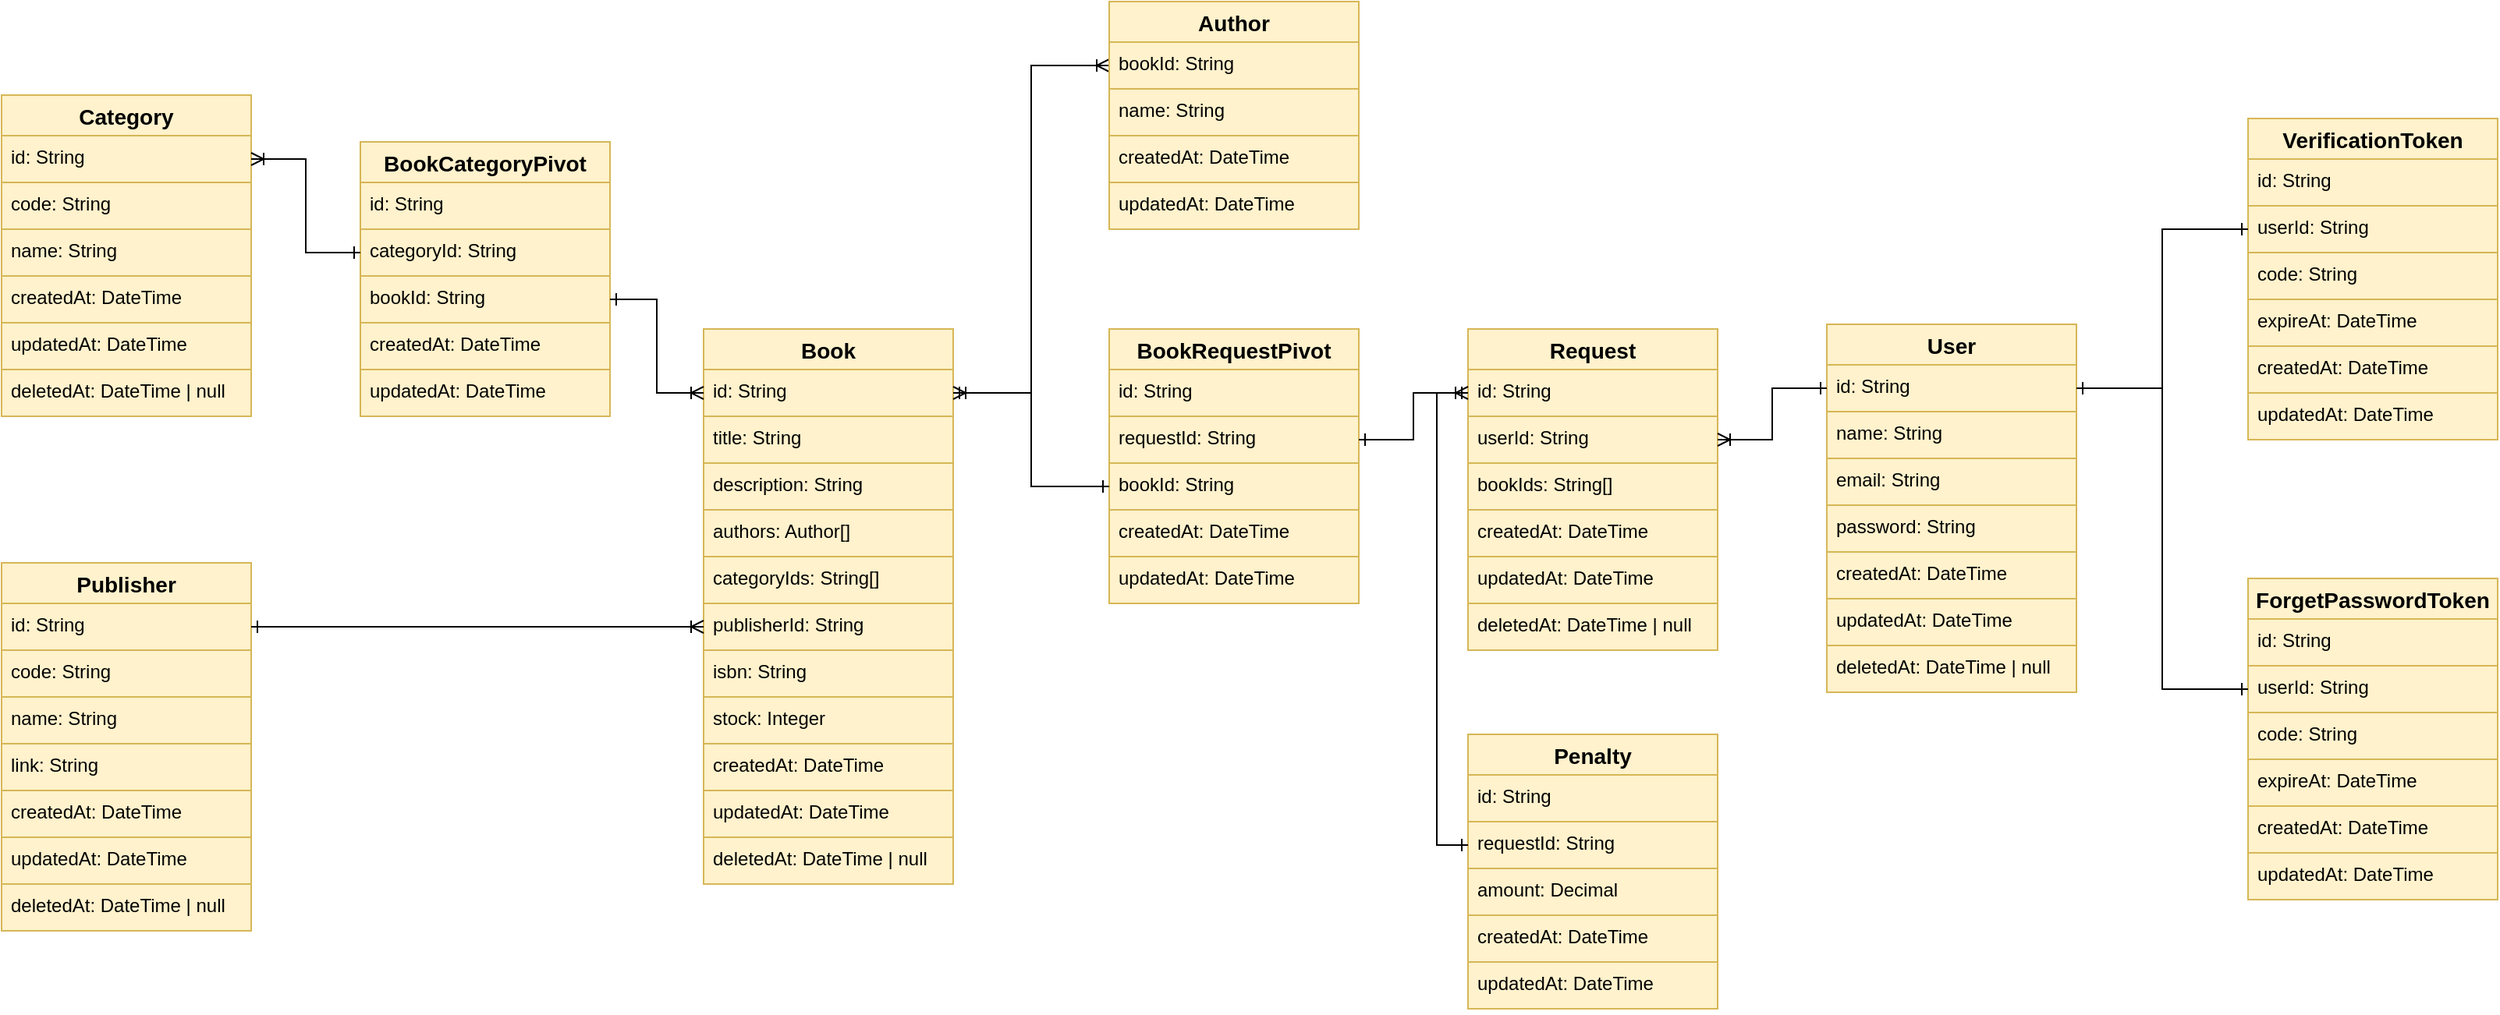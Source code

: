 <mxfile version="20.2.0" type="device"><diagram id="xw1zk2dWtOnj6Jnk1H4t" name="ERD"><mxGraphModel dx="2188" dy="307" grid="1" gridSize="10" guides="1" tooltips="1" connect="1" arrows="1" fold="1" page="1" pageScale="1" pageWidth="1100" pageHeight="850" math="0" shadow="0"><root><mxCell id="0"/><mxCell id="1" parent="0"/><mxCell id="UwJmtFx5fNaE6pZ7WofX-2" value="Category" style="swimlane;fontStyle=1;childLayout=stackLayout;horizontal=1;startSize=26;horizontalStack=0;resizeParent=1;resizeParentMax=0;resizeLast=0;collapsible=1;marginBottom=0;align=center;fontSize=14;fillColor=#fff2cc;strokeColor=#d6b656;" vertex="1" parent="1"><mxGeometry x="310" y="1012" width="160" height="206" as="geometry"/></mxCell><mxCell id="UwJmtFx5fNaE6pZ7WofX-3" value="id: String" style="text;strokeColor=#d6b656;fillColor=#fff2cc;spacingLeft=4;spacingRight=4;overflow=hidden;rotatable=0;points=[[0,0.5],[1,0.5]];portConstraint=eastwest;fontSize=12;" vertex="1" parent="UwJmtFx5fNaE6pZ7WofX-2"><mxGeometry y="26" width="160" height="30" as="geometry"/></mxCell><mxCell id="UwJmtFx5fNaE6pZ7WofX-4" value="code: String" style="text;strokeColor=#d6b656;fillColor=#fff2cc;spacingLeft=4;spacingRight=4;overflow=hidden;rotatable=0;points=[[0,0.5],[1,0.5]];portConstraint=eastwest;fontSize=12;" vertex="1" parent="UwJmtFx5fNaE6pZ7WofX-2"><mxGeometry y="56" width="160" height="30" as="geometry"/></mxCell><mxCell id="UwJmtFx5fNaE6pZ7WofX-5" value="name: String" style="text;strokeColor=#d6b656;fillColor=#fff2cc;spacingLeft=4;spacingRight=4;overflow=hidden;rotatable=0;points=[[0,0.5],[1,0.5]];portConstraint=eastwest;fontSize=12;" vertex="1" parent="UwJmtFx5fNaE6pZ7WofX-2"><mxGeometry y="86" width="160" height="30" as="geometry"/></mxCell><mxCell id="UwJmtFx5fNaE6pZ7WofX-21" value="createdAt: DateTime" style="text;strokeColor=#d6b656;fillColor=#fff2cc;spacingLeft=4;spacingRight=4;overflow=hidden;rotatable=0;points=[[0,0.5],[1,0.5]];portConstraint=eastwest;fontSize=12;" vertex="1" parent="UwJmtFx5fNaE6pZ7WofX-2"><mxGeometry y="116" width="160" height="30" as="geometry"/></mxCell><mxCell id="UwJmtFx5fNaE6pZ7WofX-22" value="updatedAt: DateTime" style="text;strokeColor=#d6b656;fillColor=#fff2cc;spacingLeft=4;spacingRight=4;overflow=hidden;rotatable=0;points=[[0,0.5],[1,0.5]];portConstraint=eastwest;fontSize=12;" vertex="1" parent="UwJmtFx5fNaE6pZ7WofX-2"><mxGeometry y="146" width="160" height="30" as="geometry"/></mxCell><mxCell id="UwJmtFx5fNaE6pZ7WofX-23" value="deletedAt: DateTime | null" style="text;strokeColor=#d6b656;fillColor=#fff2cc;spacingLeft=4;spacingRight=4;overflow=hidden;rotatable=0;points=[[0,0.5],[1,0.5]];portConstraint=eastwest;fontSize=12;" vertex="1" parent="UwJmtFx5fNaE6pZ7WofX-2"><mxGeometry y="176" width="160" height="30" as="geometry"/></mxCell><mxCell id="UwJmtFx5fNaE6pZ7WofX-6" value="Publisher" style="swimlane;fontStyle=1;childLayout=stackLayout;horizontal=1;startSize=26;horizontalStack=0;resizeParent=1;resizeParentMax=0;resizeLast=0;collapsible=1;marginBottom=0;align=center;fontSize=14;fillColor=#fff2cc;strokeColor=#d6b656;" vertex="1" parent="1"><mxGeometry x="310" y="1312" width="160" height="236" as="geometry"/></mxCell><mxCell id="UwJmtFx5fNaE6pZ7WofX-7" value="id: String" style="text;strokeColor=#d6b656;fillColor=#fff2cc;spacingLeft=4;spacingRight=4;overflow=hidden;rotatable=0;points=[[0,0.5],[1,0.5]];portConstraint=eastwest;fontSize=12;" vertex="1" parent="UwJmtFx5fNaE6pZ7WofX-6"><mxGeometry y="26" width="160" height="30" as="geometry"/></mxCell><mxCell id="UwJmtFx5fNaE6pZ7WofX-8" value="code: String" style="text;strokeColor=#d6b656;fillColor=#fff2cc;spacingLeft=4;spacingRight=4;overflow=hidden;rotatable=0;points=[[0,0.5],[1,0.5]];portConstraint=eastwest;fontSize=12;" vertex="1" parent="UwJmtFx5fNaE6pZ7WofX-6"><mxGeometry y="56" width="160" height="30" as="geometry"/></mxCell><mxCell id="UwJmtFx5fNaE6pZ7WofX-9" value="name: String" style="text;strokeColor=#d6b656;fillColor=#fff2cc;spacingLeft=4;spacingRight=4;overflow=hidden;rotatable=0;points=[[0,0.5],[1,0.5]];portConstraint=eastwest;fontSize=12;" vertex="1" parent="UwJmtFx5fNaE6pZ7WofX-6"><mxGeometry y="86" width="160" height="30" as="geometry"/></mxCell><mxCell id="UwJmtFx5fNaE6pZ7WofX-10" value="link: String" style="text;strokeColor=#d6b656;fillColor=#fff2cc;spacingLeft=4;spacingRight=4;overflow=hidden;rotatable=0;points=[[0,0.5],[1,0.5]];portConstraint=eastwest;fontSize=12;" vertex="1" parent="UwJmtFx5fNaE6pZ7WofX-6"><mxGeometry y="116" width="160" height="30" as="geometry"/></mxCell><mxCell id="UwJmtFx5fNaE6pZ7WofX-24" value="createdAt: DateTime" style="text;strokeColor=#d6b656;fillColor=#fff2cc;spacingLeft=4;spacingRight=4;overflow=hidden;rotatable=0;points=[[0,0.5],[1,0.5]];portConstraint=eastwest;fontSize=12;" vertex="1" parent="UwJmtFx5fNaE6pZ7WofX-6"><mxGeometry y="146" width="160" height="30" as="geometry"/></mxCell><mxCell id="UwJmtFx5fNaE6pZ7WofX-25" value="updatedAt: DateTime" style="text;strokeColor=#d6b656;fillColor=#fff2cc;spacingLeft=4;spacingRight=4;overflow=hidden;rotatable=0;points=[[0,0.5],[1,0.5]];portConstraint=eastwest;fontSize=12;" vertex="1" parent="UwJmtFx5fNaE6pZ7WofX-6"><mxGeometry y="176" width="160" height="30" as="geometry"/></mxCell><mxCell id="UwJmtFx5fNaE6pZ7WofX-26" value="deletedAt: DateTime | null" style="text;strokeColor=#d6b656;fillColor=#fff2cc;spacingLeft=4;spacingRight=4;overflow=hidden;rotatable=0;points=[[0,0.5],[1,0.5]];portConstraint=eastwest;fontSize=12;" vertex="1" parent="UwJmtFx5fNaE6pZ7WofX-6"><mxGeometry y="206" width="160" height="30" as="geometry"/></mxCell><mxCell id="UwJmtFx5fNaE6pZ7WofX-30" style="edgeStyle=orthogonalEdgeStyle;rounded=0;orthogonalLoop=1;jettySize=auto;html=1;exitX=1;exitY=0.5;exitDx=0;exitDy=0;entryX=0;entryY=0.5;entryDx=0;entryDy=0;endArrow=ERoneToMany;endFill=0;startArrow=ERone;startFill=0;" edge="1" parent="1" source="UwJmtFx5fNaE6pZ7WofX-12" target="UwJmtFx5fNaE6pZ7WofX-17"><mxGeometry relative="1" as="geometry"/></mxCell><mxCell id="UwJmtFx5fNaE6pZ7WofX-11" value="Book" style="swimlane;fontStyle=1;childLayout=stackLayout;horizontal=1;startSize=26;horizontalStack=0;resizeParent=1;resizeParentMax=0;resizeLast=0;collapsible=1;marginBottom=0;align=center;fontSize=14;fillColor=#fff2cc;strokeColor=#d6b656;" vertex="1" parent="1"><mxGeometry x="760" y="1162" width="160" height="356" as="geometry"/></mxCell><mxCell id="UwJmtFx5fNaE6pZ7WofX-12" value="id: String" style="text;strokeColor=#d6b656;fillColor=#fff2cc;spacingLeft=4;spacingRight=4;overflow=hidden;rotatable=0;points=[[0,0.5],[1,0.5]];portConstraint=eastwest;fontSize=12;" vertex="1" parent="UwJmtFx5fNaE6pZ7WofX-11"><mxGeometry y="26" width="160" height="30" as="geometry"/></mxCell><mxCell id="UwJmtFx5fNaE6pZ7WofX-13" value="title: String" style="text;strokeColor=#d6b656;fillColor=#fff2cc;spacingLeft=4;spacingRight=4;overflow=hidden;rotatable=0;points=[[0,0.5],[1,0.5]];portConstraint=eastwest;fontSize=12;" vertex="1" parent="UwJmtFx5fNaE6pZ7WofX-11"><mxGeometry y="56" width="160" height="30" as="geometry"/></mxCell><mxCell id="UwJmtFx5fNaE6pZ7WofX-14" value="description: String" style="text;strokeColor=#d6b656;fillColor=#fff2cc;spacingLeft=4;spacingRight=4;overflow=hidden;rotatable=0;points=[[0,0.5],[1,0.5]];portConstraint=eastwest;fontSize=12;" vertex="1" parent="UwJmtFx5fNaE6pZ7WofX-11"><mxGeometry y="86" width="160" height="30" as="geometry"/></mxCell><mxCell id="UwJmtFx5fNaE6pZ7WofX-15" value="authors: Author[]" style="text;strokeColor=#d6b656;fillColor=#fff2cc;spacingLeft=4;spacingRight=4;overflow=hidden;rotatable=0;points=[[0,0.5],[1,0.5]];portConstraint=eastwest;fontSize=12;" vertex="1" parent="UwJmtFx5fNaE6pZ7WofX-11"><mxGeometry y="116" width="160" height="30" as="geometry"/></mxCell><mxCell id="UwJmtFx5fNaE6pZ7WofX-34" value="categoryIds: String[]" style="text;strokeColor=#d6b656;fillColor=#fff2cc;spacingLeft=4;spacingRight=4;overflow=hidden;rotatable=0;points=[[0,0.5],[1,0.5]];portConstraint=eastwest;fontSize=12;" vertex="1" parent="UwJmtFx5fNaE6pZ7WofX-11"><mxGeometry y="146" width="160" height="30" as="geometry"/></mxCell><mxCell id="UwJmtFx5fNaE6pZ7WofX-31" value="publisherId: String" style="text;strokeColor=#d6b656;fillColor=#fff2cc;spacingLeft=4;spacingRight=4;overflow=hidden;rotatable=0;points=[[0,0.5],[1,0.5]];portConstraint=eastwest;fontSize=12;" vertex="1" parent="UwJmtFx5fNaE6pZ7WofX-11"><mxGeometry y="176" width="160" height="30" as="geometry"/></mxCell><mxCell id="UwJmtFx5fNaE6pZ7WofX-66" value="isbn: String" style="text;strokeColor=#d6b656;fillColor=#fff2cc;spacingLeft=4;spacingRight=4;overflow=hidden;rotatable=0;points=[[0,0.5],[1,0.5]];portConstraint=eastwest;fontSize=12;" vertex="1" parent="UwJmtFx5fNaE6pZ7WofX-11"><mxGeometry y="206" width="160" height="30" as="geometry"/></mxCell><mxCell id="UwJmtFx5fNaE6pZ7WofX-67" value="stock: Integer" style="text;strokeColor=#d6b656;fillColor=#fff2cc;spacingLeft=4;spacingRight=4;overflow=hidden;rotatable=0;points=[[0,0.5],[1,0.5]];portConstraint=eastwest;fontSize=12;" vertex="1" parent="UwJmtFx5fNaE6pZ7WofX-11"><mxGeometry y="236" width="160" height="30" as="geometry"/></mxCell><mxCell id="UwJmtFx5fNaE6pZ7WofX-27" value="createdAt: DateTime" style="text;strokeColor=#d6b656;fillColor=#fff2cc;spacingLeft=4;spacingRight=4;overflow=hidden;rotatable=0;points=[[0,0.5],[1,0.5]];portConstraint=eastwest;fontSize=12;" vertex="1" parent="UwJmtFx5fNaE6pZ7WofX-11"><mxGeometry y="266" width="160" height="30" as="geometry"/></mxCell><mxCell id="UwJmtFx5fNaE6pZ7WofX-28" value="updatedAt: DateTime" style="text;strokeColor=#d6b656;fillColor=#fff2cc;spacingLeft=4;spacingRight=4;overflow=hidden;rotatable=0;points=[[0,0.5],[1,0.5]];portConstraint=eastwest;fontSize=12;" vertex="1" parent="UwJmtFx5fNaE6pZ7WofX-11"><mxGeometry y="296" width="160" height="30" as="geometry"/></mxCell><mxCell id="UwJmtFx5fNaE6pZ7WofX-29" value="deletedAt: DateTime | null" style="text;strokeColor=#d6b656;fillColor=#fff2cc;spacingLeft=4;spacingRight=4;overflow=hidden;rotatable=0;points=[[0,0.5],[1,0.5]];portConstraint=eastwest;fontSize=12;" vertex="1" parent="UwJmtFx5fNaE6pZ7WofX-11"><mxGeometry y="326" width="160" height="30" as="geometry"/></mxCell><mxCell id="UwJmtFx5fNaE6pZ7WofX-16" value="Author" style="swimlane;fontStyle=1;childLayout=stackLayout;horizontal=1;startSize=26;horizontalStack=0;resizeParent=1;resizeParentMax=0;resizeLast=0;collapsible=1;marginBottom=0;align=center;fontSize=14;fillColor=#fff2cc;strokeColor=#d6b656;" vertex="1" parent="1"><mxGeometry x="1020" y="952" width="160" height="146" as="geometry"/></mxCell><mxCell id="UwJmtFx5fNaE6pZ7WofX-17" value="bookId: String" style="text;strokeColor=#d6b656;fillColor=#fff2cc;spacingLeft=4;spacingRight=4;overflow=hidden;rotatable=0;points=[[0,0.5],[1,0.5]];portConstraint=eastwest;fontSize=12;" vertex="1" parent="UwJmtFx5fNaE6pZ7WofX-16"><mxGeometry y="26" width="160" height="30" as="geometry"/></mxCell><mxCell id="UwJmtFx5fNaE6pZ7WofX-18" value="name: String" style="text;strokeColor=#d6b656;fillColor=#fff2cc;spacingLeft=4;spacingRight=4;overflow=hidden;rotatable=0;points=[[0,0.5],[1,0.5]];portConstraint=eastwest;fontSize=12;" vertex="1" parent="UwJmtFx5fNaE6pZ7WofX-16"><mxGeometry y="56" width="160" height="30" as="geometry"/></mxCell><mxCell id="UwJmtFx5fNaE6pZ7WofX-48" value="createdAt: DateTime" style="text;strokeColor=#d6b656;fillColor=#fff2cc;spacingLeft=4;spacingRight=4;overflow=hidden;rotatable=0;points=[[0,0.5],[1,0.5]];portConstraint=eastwest;fontSize=12;" vertex="1" parent="UwJmtFx5fNaE6pZ7WofX-16"><mxGeometry y="86" width="160" height="30" as="geometry"/></mxCell><mxCell id="UwJmtFx5fNaE6pZ7WofX-49" value="updatedAt: DateTime" style="text;strokeColor=#d6b656;fillColor=#fff2cc;spacingLeft=4;spacingRight=4;overflow=hidden;rotatable=0;points=[[0,0.5],[1,0.5]];portConstraint=eastwest;fontSize=12;" vertex="1" parent="UwJmtFx5fNaE6pZ7WofX-16"><mxGeometry y="116" width="160" height="30" as="geometry"/></mxCell><mxCell id="UwJmtFx5fNaE6pZ7WofX-33" style="edgeStyle=orthogonalEdgeStyle;rounded=0;orthogonalLoop=1;jettySize=auto;html=1;exitX=1;exitY=0.5;exitDx=0;exitDy=0;entryX=0;entryY=0.5;entryDx=0;entryDy=0;endArrow=ERoneToMany;endFill=0;startArrow=ERone;startFill=0;" edge="1" parent="1" source="UwJmtFx5fNaE6pZ7WofX-7" target="UwJmtFx5fNaE6pZ7WofX-31"><mxGeometry relative="1" as="geometry"><mxPoint x="720" y="1216" as="sourcePoint"/><mxPoint x="780" y="1243" as="targetPoint"/></mxGeometry></mxCell><mxCell id="UwJmtFx5fNaE6pZ7WofX-35" value="BookCategoryPivot" style="swimlane;fontStyle=1;childLayout=stackLayout;horizontal=1;startSize=26;horizontalStack=0;resizeParent=1;resizeParentMax=0;resizeLast=0;collapsible=1;marginBottom=0;align=center;fontSize=14;fillColor=#fff2cc;strokeColor=#d6b656;" vertex="1" parent="1"><mxGeometry x="540" y="1042" width="160" height="176" as="geometry"/></mxCell><mxCell id="UwJmtFx5fNaE6pZ7WofX-75" value="id: String" style="text;strokeColor=#d6b656;fillColor=#fff2cc;spacingLeft=4;spacingRight=4;overflow=hidden;rotatable=0;points=[[0,0.5],[1,0.5]];portConstraint=eastwest;fontSize=12;" vertex="1" parent="UwJmtFx5fNaE6pZ7WofX-35"><mxGeometry y="26" width="160" height="30" as="geometry"/></mxCell><mxCell id="UwJmtFx5fNaE6pZ7WofX-36" value="categoryId: String" style="text;strokeColor=#d6b656;fillColor=#fff2cc;spacingLeft=4;spacingRight=4;overflow=hidden;rotatable=0;points=[[0,0.5],[1,0.5]];portConstraint=eastwest;fontSize=12;" vertex="1" parent="UwJmtFx5fNaE6pZ7WofX-35"><mxGeometry y="56" width="160" height="30" as="geometry"/></mxCell><mxCell id="UwJmtFx5fNaE6pZ7WofX-37" value="bookId: String" style="text;strokeColor=#d6b656;fillColor=#fff2cc;spacingLeft=4;spacingRight=4;overflow=hidden;rotatable=0;points=[[0,0.5],[1,0.5]];portConstraint=eastwest;fontSize=12;" vertex="1" parent="UwJmtFx5fNaE6pZ7WofX-35"><mxGeometry y="86" width="160" height="30" as="geometry"/></mxCell><mxCell id="UwJmtFx5fNaE6pZ7WofX-45" value="createdAt: DateTime" style="text;strokeColor=#d6b656;fillColor=#fff2cc;spacingLeft=4;spacingRight=4;overflow=hidden;rotatable=0;points=[[0,0.5],[1,0.5]];portConstraint=eastwest;fontSize=12;" vertex="1" parent="UwJmtFx5fNaE6pZ7WofX-35"><mxGeometry y="116" width="160" height="30" as="geometry"/></mxCell><mxCell id="UwJmtFx5fNaE6pZ7WofX-46" value="updatedAt: DateTime" style="text;strokeColor=#d6b656;fillColor=#fff2cc;spacingLeft=4;spacingRight=4;overflow=hidden;rotatable=0;points=[[0,0.5],[1,0.5]];portConstraint=eastwest;fontSize=12;" vertex="1" parent="UwJmtFx5fNaE6pZ7WofX-35"><mxGeometry y="146" width="160" height="30" as="geometry"/></mxCell><mxCell id="UwJmtFx5fNaE6pZ7WofX-43" style="edgeStyle=orthogonalEdgeStyle;rounded=0;orthogonalLoop=1;jettySize=auto;html=1;exitX=0;exitY=0.5;exitDx=0;exitDy=0;entryX=1;entryY=0.5;entryDx=0;entryDy=0;startArrow=ERone;startFill=0;endArrow=ERoneToMany;endFill=0;" edge="1" parent="1" source="UwJmtFx5fNaE6pZ7WofX-36" target="UwJmtFx5fNaE6pZ7WofX-3"><mxGeometry relative="1" as="geometry"/></mxCell><mxCell id="UwJmtFx5fNaE6pZ7WofX-44" style="edgeStyle=orthogonalEdgeStyle;rounded=0;orthogonalLoop=1;jettySize=auto;html=1;exitX=1;exitY=0.5;exitDx=0;exitDy=0;entryX=0;entryY=0.5;entryDx=0;entryDy=0;startArrow=ERone;startFill=0;endArrow=ERoneToMany;endFill=0;" edge="1" parent="1" source="UwJmtFx5fNaE6pZ7WofX-37" target="UwJmtFx5fNaE6pZ7WofX-12"><mxGeometry relative="1" as="geometry"/></mxCell><mxCell id="UwJmtFx5fNaE6pZ7WofX-50" value="User" style="swimlane;fontStyle=1;childLayout=stackLayout;horizontal=1;startSize=26;horizontalStack=0;resizeParent=1;resizeParentMax=0;resizeLast=0;collapsible=1;marginBottom=0;align=center;fontSize=14;fillColor=#fff2cc;strokeColor=#d6b656;" vertex="1" parent="1"><mxGeometry x="1480" y="1159" width="160" height="236" as="geometry"/></mxCell><mxCell id="UwJmtFx5fNaE6pZ7WofX-51" value="id: String" style="text;strokeColor=#d6b656;fillColor=#fff2cc;spacingLeft=4;spacingRight=4;overflow=hidden;rotatable=0;points=[[0,0.5],[1,0.5]];portConstraint=eastwest;fontSize=12;" vertex="1" parent="UwJmtFx5fNaE6pZ7WofX-50"><mxGeometry y="26" width="160" height="30" as="geometry"/></mxCell><mxCell id="UwJmtFx5fNaE6pZ7WofX-52" value="name: String" style="text;strokeColor=#d6b656;fillColor=#fff2cc;spacingLeft=4;spacingRight=4;overflow=hidden;rotatable=0;points=[[0,0.5],[1,0.5]];portConstraint=eastwest;fontSize=12;" vertex="1" parent="UwJmtFx5fNaE6pZ7WofX-50"><mxGeometry y="56" width="160" height="30" as="geometry"/></mxCell><mxCell id="UwJmtFx5fNaE6pZ7WofX-53" value="email: String" style="text;strokeColor=#d6b656;fillColor=#fff2cc;spacingLeft=4;spacingRight=4;overflow=hidden;rotatable=0;points=[[0,0.5],[1,0.5]];portConstraint=eastwest;fontSize=12;" vertex="1" parent="UwJmtFx5fNaE6pZ7WofX-50"><mxGeometry y="86" width="160" height="30" as="geometry"/></mxCell><mxCell id="UwJmtFx5fNaE6pZ7WofX-54" value="password: String" style="text;strokeColor=#d6b656;fillColor=#fff2cc;spacingLeft=4;spacingRight=4;overflow=hidden;rotatable=0;points=[[0,0.5],[1,0.5]];portConstraint=eastwest;fontSize=12;" vertex="1" parent="UwJmtFx5fNaE6pZ7WofX-50"><mxGeometry y="116" width="160" height="30" as="geometry"/></mxCell><mxCell id="UwJmtFx5fNaE6pZ7WofX-55" value="createdAt: DateTime" style="text;strokeColor=#d6b656;fillColor=#fff2cc;spacingLeft=4;spacingRight=4;overflow=hidden;rotatable=0;points=[[0,0.5],[1,0.5]];portConstraint=eastwest;fontSize=12;" vertex="1" parent="UwJmtFx5fNaE6pZ7WofX-50"><mxGeometry y="146" width="160" height="30" as="geometry"/></mxCell><mxCell id="UwJmtFx5fNaE6pZ7WofX-56" value="updatedAt: DateTime" style="text;strokeColor=#d6b656;fillColor=#fff2cc;spacingLeft=4;spacingRight=4;overflow=hidden;rotatable=0;points=[[0,0.5],[1,0.5]];portConstraint=eastwest;fontSize=12;" vertex="1" parent="UwJmtFx5fNaE6pZ7WofX-50"><mxGeometry y="176" width="160" height="30" as="geometry"/></mxCell><mxCell id="UwJmtFx5fNaE6pZ7WofX-57" value="deletedAt: DateTime | null" style="text;strokeColor=#d6b656;fillColor=#fff2cc;spacingLeft=4;spacingRight=4;overflow=hidden;rotatable=0;points=[[0,0.5],[1,0.5]];portConstraint=eastwest;fontSize=12;" vertex="1" parent="UwJmtFx5fNaE6pZ7WofX-50"><mxGeometry y="206" width="160" height="30" as="geometry"/></mxCell><mxCell id="UwJmtFx5fNaE6pZ7WofX-58" value="Request" style="swimlane;fontStyle=1;childLayout=stackLayout;horizontal=1;startSize=26;horizontalStack=0;resizeParent=1;resizeParentMax=0;resizeLast=0;collapsible=1;marginBottom=0;align=center;fontSize=14;fillColor=#fff2cc;strokeColor=#d6b656;" vertex="1" parent="1"><mxGeometry x="1250" y="1162" width="160" height="206" as="geometry"/></mxCell><mxCell id="UwJmtFx5fNaE6pZ7WofX-59" value="id: String" style="text;strokeColor=#d6b656;fillColor=#fff2cc;spacingLeft=4;spacingRight=4;overflow=hidden;rotatable=0;points=[[0,0.5],[1,0.5]];portConstraint=eastwest;fontSize=12;" vertex="1" parent="UwJmtFx5fNaE6pZ7WofX-58"><mxGeometry y="26" width="160" height="30" as="geometry"/></mxCell><mxCell id="UwJmtFx5fNaE6pZ7WofX-60" value="userId: String" style="text;strokeColor=#d6b656;fillColor=#fff2cc;spacingLeft=4;spacingRight=4;overflow=hidden;rotatable=0;points=[[0,0.5],[1,0.5]];portConstraint=eastwest;fontSize=12;" vertex="1" parent="UwJmtFx5fNaE6pZ7WofX-58"><mxGeometry y="56" width="160" height="30" as="geometry"/></mxCell><mxCell id="UwJmtFx5fNaE6pZ7WofX-61" value="bookIds: String[]" style="text;strokeColor=#d6b656;fillColor=#fff2cc;spacingLeft=4;spacingRight=4;overflow=hidden;rotatable=0;points=[[0,0.5],[1,0.5]];portConstraint=eastwest;fontSize=12;" vertex="1" parent="UwJmtFx5fNaE6pZ7WofX-58"><mxGeometry y="86" width="160" height="30" as="geometry"/></mxCell><mxCell id="UwJmtFx5fNaE6pZ7WofX-63" value="createdAt: DateTime" style="text;strokeColor=#d6b656;fillColor=#fff2cc;spacingLeft=4;spacingRight=4;overflow=hidden;rotatable=0;points=[[0,0.5],[1,0.5]];portConstraint=eastwest;fontSize=12;" vertex="1" parent="UwJmtFx5fNaE6pZ7WofX-58"><mxGeometry y="116" width="160" height="30" as="geometry"/></mxCell><mxCell id="UwJmtFx5fNaE6pZ7WofX-64" value="updatedAt: DateTime" style="text;strokeColor=#d6b656;fillColor=#fff2cc;spacingLeft=4;spacingRight=4;overflow=hidden;rotatable=0;points=[[0,0.5],[1,0.5]];portConstraint=eastwest;fontSize=12;" vertex="1" parent="UwJmtFx5fNaE6pZ7WofX-58"><mxGeometry y="146" width="160" height="30" as="geometry"/></mxCell><mxCell id="UwJmtFx5fNaE6pZ7WofX-65" value="deletedAt: DateTime | null" style="text;strokeColor=#d6b656;fillColor=#fff2cc;spacingLeft=4;spacingRight=4;overflow=hidden;rotatable=0;points=[[0,0.5],[1,0.5]];portConstraint=eastwest;fontSize=12;" vertex="1" parent="UwJmtFx5fNaE6pZ7WofX-58"><mxGeometry y="176" width="160" height="30" as="geometry"/></mxCell><mxCell id="UwJmtFx5fNaE6pZ7WofX-68" value="BookRequestPivot" style="swimlane;fontStyle=1;childLayout=stackLayout;horizontal=1;startSize=26;horizontalStack=0;resizeParent=1;resizeParentMax=0;resizeLast=0;collapsible=1;marginBottom=0;align=center;fontSize=14;fillColor=#fff2cc;strokeColor=#d6b656;" vertex="1" parent="1"><mxGeometry x="1020" y="1162" width="160" height="176" as="geometry"/></mxCell><mxCell id="UwJmtFx5fNaE6pZ7WofX-69" value="id: String" style="text;strokeColor=#d6b656;fillColor=#fff2cc;spacingLeft=4;spacingRight=4;overflow=hidden;rotatable=0;points=[[0,0.5],[1,0.5]];portConstraint=eastwest;fontSize=12;" vertex="1" parent="UwJmtFx5fNaE6pZ7WofX-68"><mxGeometry y="26" width="160" height="30" as="geometry"/></mxCell><mxCell id="UwJmtFx5fNaE6pZ7WofX-70" value="requestId: String" style="text;strokeColor=#d6b656;fillColor=#fff2cc;spacingLeft=4;spacingRight=4;overflow=hidden;rotatable=0;points=[[0,0.5],[1,0.5]];portConstraint=eastwest;fontSize=12;" vertex="1" parent="UwJmtFx5fNaE6pZ7WofX-68"><mxGeometry y="56" width="160" height="30" as="geometry"/></mxCell><mxCell id="UwJmtFx5fNaE6pZ7WofX-71" value="bookId: String" style="text;strokeColor=#d6b656;fillColor=#fff2cc;spacingLeft=4;spacingRight=4;overflow=hidden;rotatable=0;points=[[0,0.5],[1,0.5]];portConstraint=eastwest;fontSize=12;" vertex="1" parent="UwJmtFx5fNaE6pZ7WofX-68"><mxGeometry y="86" width="160" height="30" as="geometry"/></mxCell><mxCell id="UwJmtFx5fNaE6pZ7WofX-72" value="createdAt: DateTime" style="text;strokeColor=#d6b656;fillColor=#fff2cc;spacingLeft=4;spacingRight=4;overflow=hidden;rotatable=0;points=[[0,0.5],[1,0.5]];portConstraint=eastwest;fontSize=12;" vertex="1" parent="UwJmtFx5fNaE6pZ7WofX-68"><mxGeometry y="116" width="160" height="30" as="geometry"/></mxCell><mxCell id="UwJmtFx5fNaE6pZ7WofX-73" value="updatedAt: DateTime" style="text;strokeColor=#d6b656;fillColor=#fff2cc;spacingLeft=4;spacingRight=4;overflow=hidden;rotatable=0;points=[[0,0.5],[1,0.5]];portConstraint=eastwest;fontSize=12;" vertex="1" parent="UwJmtFx5fNaE6pZ7WofX-68"><mxGeometry y="146" width="160" height="30" as="geometry"/></mxCell><mxCell id="UwJmtFx5fNaE6pZ7WofX-76" style="edgeStyle=orthogonalEdgeStyle;rounded=0;orthogonalLoop=1;jettySize=auto;html=1;exitX=1;exitY=0.5;exitDx=0;exitDy=0;entryX=0;entryY=0.5;entryDx=0;entryDy=0;startArrow=ERone;startFill=0;endArrow=ERoneToMany;endFill=0;" edge="1" parent="1" source="UwJmtFx5fNaE6pZ7WofX-70" target="UwJmtFx5fNaE6pZ7WofX-59"><mxGeometry relative="1" as="geometry"/></mxCell><mxCell id="UwJmtFx5fNaE6pZ7WofX-78" style="edgeStyle=orthogonalEdgeStyle;rounded=0;orthogonalLoop=1;jettySize=auto;html=1;exitX=0;exitY=0.5;exitDx=0;exitDy=0;entryX=1;entryY=0.5;entryDx=0;entryDy=0;startArrow=ERone;startFill=0;endArrow=ERoneToMany;endFill=0;" edge="1" parent="1" source="UwJmtFx5fNaE6pZ7WofX-71" target="UwJmtFx5fNaE6pZ7WofX-12"><mxGeometry relative="1" as="geometry"/></mxCell><mxCell id="UwJmtFx5fNaE6pZ7WofX-80" style="edgeStyle=orthogonalEdgeStyle;rounded=0;orthogonalLoop=1;jettySize=auto;html=1;exitX=0;exitY=0.5;exitDx=0;exitDy=0;entryX=1;entryY=0.5;entryDx=0;entryDy=0;startArrow=ERone;startFill=0;endArrow=ERoneToMany;endFill=0;" edge="1" parent="1" source="UwJmtFx5fNaE6pZ7WofX-51" target="UwJmtFx5fNaE6pZ7WofX-60"><mxGeometry relative="1" as="geometry"/></mxCell><mxCell id="UwJmtFx5fNaE6pZ7WofX-81" value="Penalty" style="swimlane;fontStyle=1;childLayout=stackLayout;horizontal=1;startSize=26;horizontalStack=0;resizeParent=1;resizeParentMax=0;resizeLast=0;collapsible=1;marginBottom=0;align=center;fontSize=14;fillColor=#fff2cc;strokeColor=#d6b656;" vertex="1" parent="1"><mxGeometry x="1250" y="1422" width="160" height="176" as="geometry"/></mxCell><mxCell id="UwJmtFx5fNaE6pZ7WofX-82" value="id: String" style="text;strokeColor=#d6b656;fillColor=#fff2cc;spacingLeft=4;spacingRight=4;overflow=hidden;rotatable=0;points=[[0,0.5],[1,0.5]];portConstraint=eastwest;fontSize=12;" vertex="1" parent="UwJmtFx5fNaE6pZ7WofX-81"><mxGeometry y="26" width="160" height="30" as="geometry"/></mxCell><mxCell id="UwJmtFx5fNaE6pZ7WofX-83" value="requestId: String" style="text;strokeColor=#d6b656;fillColor=#fff2cc;spacingLeft=4;spacingRight=4;overflow=hidden;rotatable=0;points=[[0,0.5],[1,0.5]];portConstraint=eastwest;fontSize=12;" vertex="1" parent="UwJmtFx5fNaE6pZ7WofX-81"><mxGeometry y="56" width="160" height="30" as="geometry"/></mxCell><mxCell id="UwJmtFx5fNaE6pZ7WofX-84" value="amount: Decimal" style="text;strokeColor=#d6b656;fillColor=#fff2cc;spacingLeft=4;spacingRight=4;overflow=hidden;rotatable=0;points=[[0,0.5],[1,0.5]];portConstraint=eastwest;fontSize=12;" vertex="1" parent="UwJmtFx5fNaE6pZ7WofX-81"><mxGeometry y="86" width="160" height="30" as="geometry"/></mxCell><mxCell id="UwJmtFx5fNaE6pZ7WofX-85" value="createdAt: DateTime" style="text;strokeColor=#d6b656;fillColor=#fff2cc;spacingLeft=4;spacingRight=4;overflow=hidden;rotatable=0;points=[[0,0.5],[1,0.5]];portConstraint=eastwest;fontSize=12;" vertex="1" parent="UwJmtFx5fNaE6pZ7WofX-81"><mxGeometry y="116" width="160" height="30" as="geometry"/></mxCell><mxCell id="UwJmtFx5fNaE6pZ7WofX-86" value="updatedAt: DateTime" style="text;strokeColor=#d6b656;fillColor=#fff2cc;spacingLeft=4;spacingRight=4;overflow=hidden;rotatable=0;points=[[0,0.5],[1,0.5]];portConstraint=eastwest;fontSize=12;" vertex="1" parent="UwJmtFx5fNaE6pZ7WofX-81"><mxGeometry y="146" width="160" height="30" as="geometry"/></mxCell><mxCell id="UwJmtFx5fNaE6pZ7WofX-88" style="edgeStyle=orthogonalEdgeStyle;rounded=0;orthogonalLoop=1;jettySize=auto;html=1;entryX=0;entryY=0.5;entryDx=0;entryDy=0;startArrow=ERone;startFill=0;endArrow=ERone;endFill=0;" edge="1" parent="1" source="UwJmtFx5fNaE6pZ7WofX-59" target="UwJmtFx5fNaE6pZ7WofX-83"><mxGeometry relative="1" as="geometry"/></mxCell><mxCell id="UwJmtFx5fNaE6pZ7WofX-89" value="VerificationToken" style="swimlane;fontStyle=1;childLayout=stackLayout;horizontal=1;startSize=26;horizontalStack=0;resizeParent=1;resizeParentMax=0;resizeLast=0;collapsible=1;marginBottom=0;align=center;fontSize=14;fillColor=#fff2cc;strokeColor=#d6b656;" vertex="1" parent="1"><mxGeometry x="1750" y="1027" width="160" height="206" as="geometry"/></mxCell><mxCell id="UwJmtFx5fNaE6pZ7WofX-90" value="id: String" style="text;strokeColor=#d6b656;fillColor=#fff2cc;spacingLeft=4;spacingRight=4;overflow=hidden;rotatable=0;points=[[0,0.5],[1,0.5]];portConstraint=eastwest;fontSize=12;" vertex="1" parent="UwJmtFx5fNaE6pZ7WofX-89"><mxGeometry y="26" width="160" height="30" as="geometry"/></mxCell><mxCell id="UwJmtFx5fNaE6pZ7WofX-91" value="userId: String" style="text;strokeColor=#d6b656;fillColor=#fff2cc;spacingLeft=4;spacingRight=4;overflow=hidden;rotatable=0;points=[[0,0.5],[1,0.5]];portConstraint=eastwest;fontSize=12;" vertex="1" parent="UwJmtFx5fNaE6pZ7WofX-89"><mxGeometry y="56" width="160" height="30" as="geometry"/></mxCell><mxCell id="UwJmtFx5fNaE6pZ7WofX-92" value="code: String" style="text;strokeColor=#d6b656;fillColor=#fff2cc;spacingLeft=4;spacingRight=4;overflow=hidden;rotatable=0;points=[[0,0.5],[1,0.5]];portConstraint=eastwest;fontSize=12;" vertex="1" parent="UwJmtFx5fNaE6pZ7WofX-89"><mxGeometry y="86" width="160" height="30" as="geometry"/></mxCell><mxCell id="UwJmtFx5fNaE6pZ7WofX-93" value="expireAt: DateTime" style="text;strokeColor=#d6b656;fillColor=#fff2cc;spacingLeft=4;spacingRight=4;overflow=hidden;rotatable=0;points=[[0,0.5],[1,0.5]];portConstraint=eastwest;fontSize=12;" vertex="1" parent="UwJmtFx5fNaE6pZ7WofX-89"><mxGeometry y="116" width="160" height="30" as="geometry"/></mxCell><mxCell id="UwJmtFx5fNaE6pZ7WofX-94" value="createdAt: DateTime" style="text;strokeColor=#d6b656;fillColor=#fff2cc;spacingLeft=4;spacingRight=4;overflow=hidden;rotatable=0;points=[[0,0.5],[1,0.5]];portConstraint=eastwest;fontSize=12;" vertex="1" parent="UwJmtFx5fNaE6pZ7WofX-89"><mxGeometry y="146" width="160" height="30" as="geometry"/></mxCell><mxCell id="UwJmtFx5fNaE6pZ7WofX-95" value="updatedAt: DateTime" style="text;strokeColor=#d6b656;fillColor=#fff2cc;spacingLeft=4;spacingRight=4;overflow=hidden;rotatable=0;points=[[0,0.5],[1,0.5]];portConstraint=eastwest;fontSize=12;" vertex="1" parent="UwJmtFx5fNaE6pZ7WofX-89"><mxGeometry y="176" width="160" height="30" as="geometry"/></mxCell><mxCell id="UwJmtFx5fNaE6pZ7WofX-97" value="ForgetPasswordToken" style="swimlane;fontStyle=1;childLayout=stackLayout;horizontal=1;startSize=26;horizontalStack=0;resizeParent=1;resizeParentMax=0;resizeLast=0;collapsible=1;marginBottom=0;align=center;fontSize=14;fillColor=#fff2cc;strokeColor=#d6b656;" vertex="1" parent="1"><mxGeometry x="1750" y="1322" width="160" height="206" as="geometry"/></mxCell><mxCell id="UwJmtFx5fNaE6pZ7WofX-98" value="id: String" style="text;strokeColor=#d6b656;fillColor=#fff2cc;spacingLeft=4;spacingRight=4;overflow=hidden;rotatable=0;points=[[0,0.5],[1,0.5]];portConstraint=eastwest;fontSize=12;" vertex="1" parent="UwJmtFx5fNaE6pZ7WofX-97"><mxGeometry y="26" width="160" height="30" as="geometry"/></mxCell><mxCell id="UwJmtFx5fNaE6pZ7WofX-99" value="userId: String" style="text;strokeColor=#d6b656;fillColor=#fff2cc;spacingLeft=4;spacingRight=4;overflow=hidden;rotatable=0;points=[[0,0.5],[1,0.5]];portConstraint=eastwest;fontSize=12;" vertex="1" parent="UwJmtFx5fNaE6pZ7WofX-97"><mxGeometry y="56" width="160" height="30" as="geometry"/></mxCell><mxCell id="UwJmtFx5fNaE6pZ7WofX-100" value="code: String" style="text;strokeColor=#d6b656;fillColor=#fff2cc;spacingLeft=4;spacingRight=4;overflow=hidden;rotatable=0;points=[[0,0.5],[1,0.5]];portConstraint=eastwest;fontSize=12;" vertex="1" parent="UwJmtFx5fNaE6pZ7WofX-97"><mxGeometry y="86" width="160" height="30" as="geometry"/></mxCell><mxCell id="UwJmtFx5fNaE6pZ7WofX-101" value="expireAt: DateTime" style="text;strokeColor=#d6b656;fillColor=#fff2cc;spacingLeft=4;spacingRight=4;overflow=hidden;rotatable=0;points=[[0,0.5],[1,0.5]];portConstraint=eastwest;fontSize=12;" vertex="1" parent="UwJmtFx5fNaE6pZ7WofX-97"><mxGeometry y="116" width="160" height="30" as="geometry"/></mxCell><mxCell id="UwJmtFx5fNaE6pZ7WofX-102" value="createdAt: DateTime" style="text;strokeColor=#d6b656;fillColor=#fff2cc;spacingLeft=4;spacingRight=4;overflow=hidden;rotatable=0;points=[[0,0.5],[1,0.5]];portConstraint=eastwest;fontSize=12;" vertex="1" parent="UwJmtFx5fNaE6pZ7WofX-97"><mxGeometry y="146" width="160" height="30" as="geometry"/></mxCell><mxCell id="UwJmtFx5fNaE6pZ7WofX-103" value="updatedAt: DateTime" style="text;strokeColor=#d6b656;fillColor=#fff2cc;spacingLeft=4;spacingRight=4;overflow=hidden;rotatable=0;points=[[0,0.5],[1,0.5]];portConstraint=eastwest;fontSize=12;" vertex="1" parent="UwJmtFx5fNaE6pZ7WofX-97"><mxGeometry y="176" width="160" height="30" as="geometry"/></mxCell><mxCell id="UwJmtFx5fNaE6pZ7WofX-104" style="edgeStyle=orthogonalEdgeStyle;rounded=0;orthogonalLoop=1;jettySize=auto;html=1;exitX=1;exitY=0.5;exitDx=0;exitDy=0;entryX=0;entryY=0.5;entryDx=0;entryDy=0;startArrow=ERone;startFill=0;endArrow=ERone;endFill=0;" edge="1" parent="1" source="UwJmtFx5fNaE6pZ7WofX-51" target="UwJmtFx5fNaE6pZ7WofX-91"><mxGeometry relative="1" as="geometry"/></mxCell><mxCell id="UwJmtFx5fNaE6pZ7WofX-105" style="edgeStyle=orthogonalEdgeStyle;rounded=0;orthogonalLoop=1;jettySize=auto;html=1;exitX=1;exitY=0.5;exitDx=0;exitDy=0;entryX=0;entryY=0.5;entryDx=0;entryDy=0;startArrow=ERone;startFill=0;endArrow=ERone;endFill=0;" edge="1" parent="1" source="UwJmtFx5fNaE6pZ7WofX-51" target="UwJmtFx5fNaE6pZ7WofX-99"><mxGeometry relative="1" as="geometry"/></mxCell></root></mxGraphModel></diagram></mxfile>